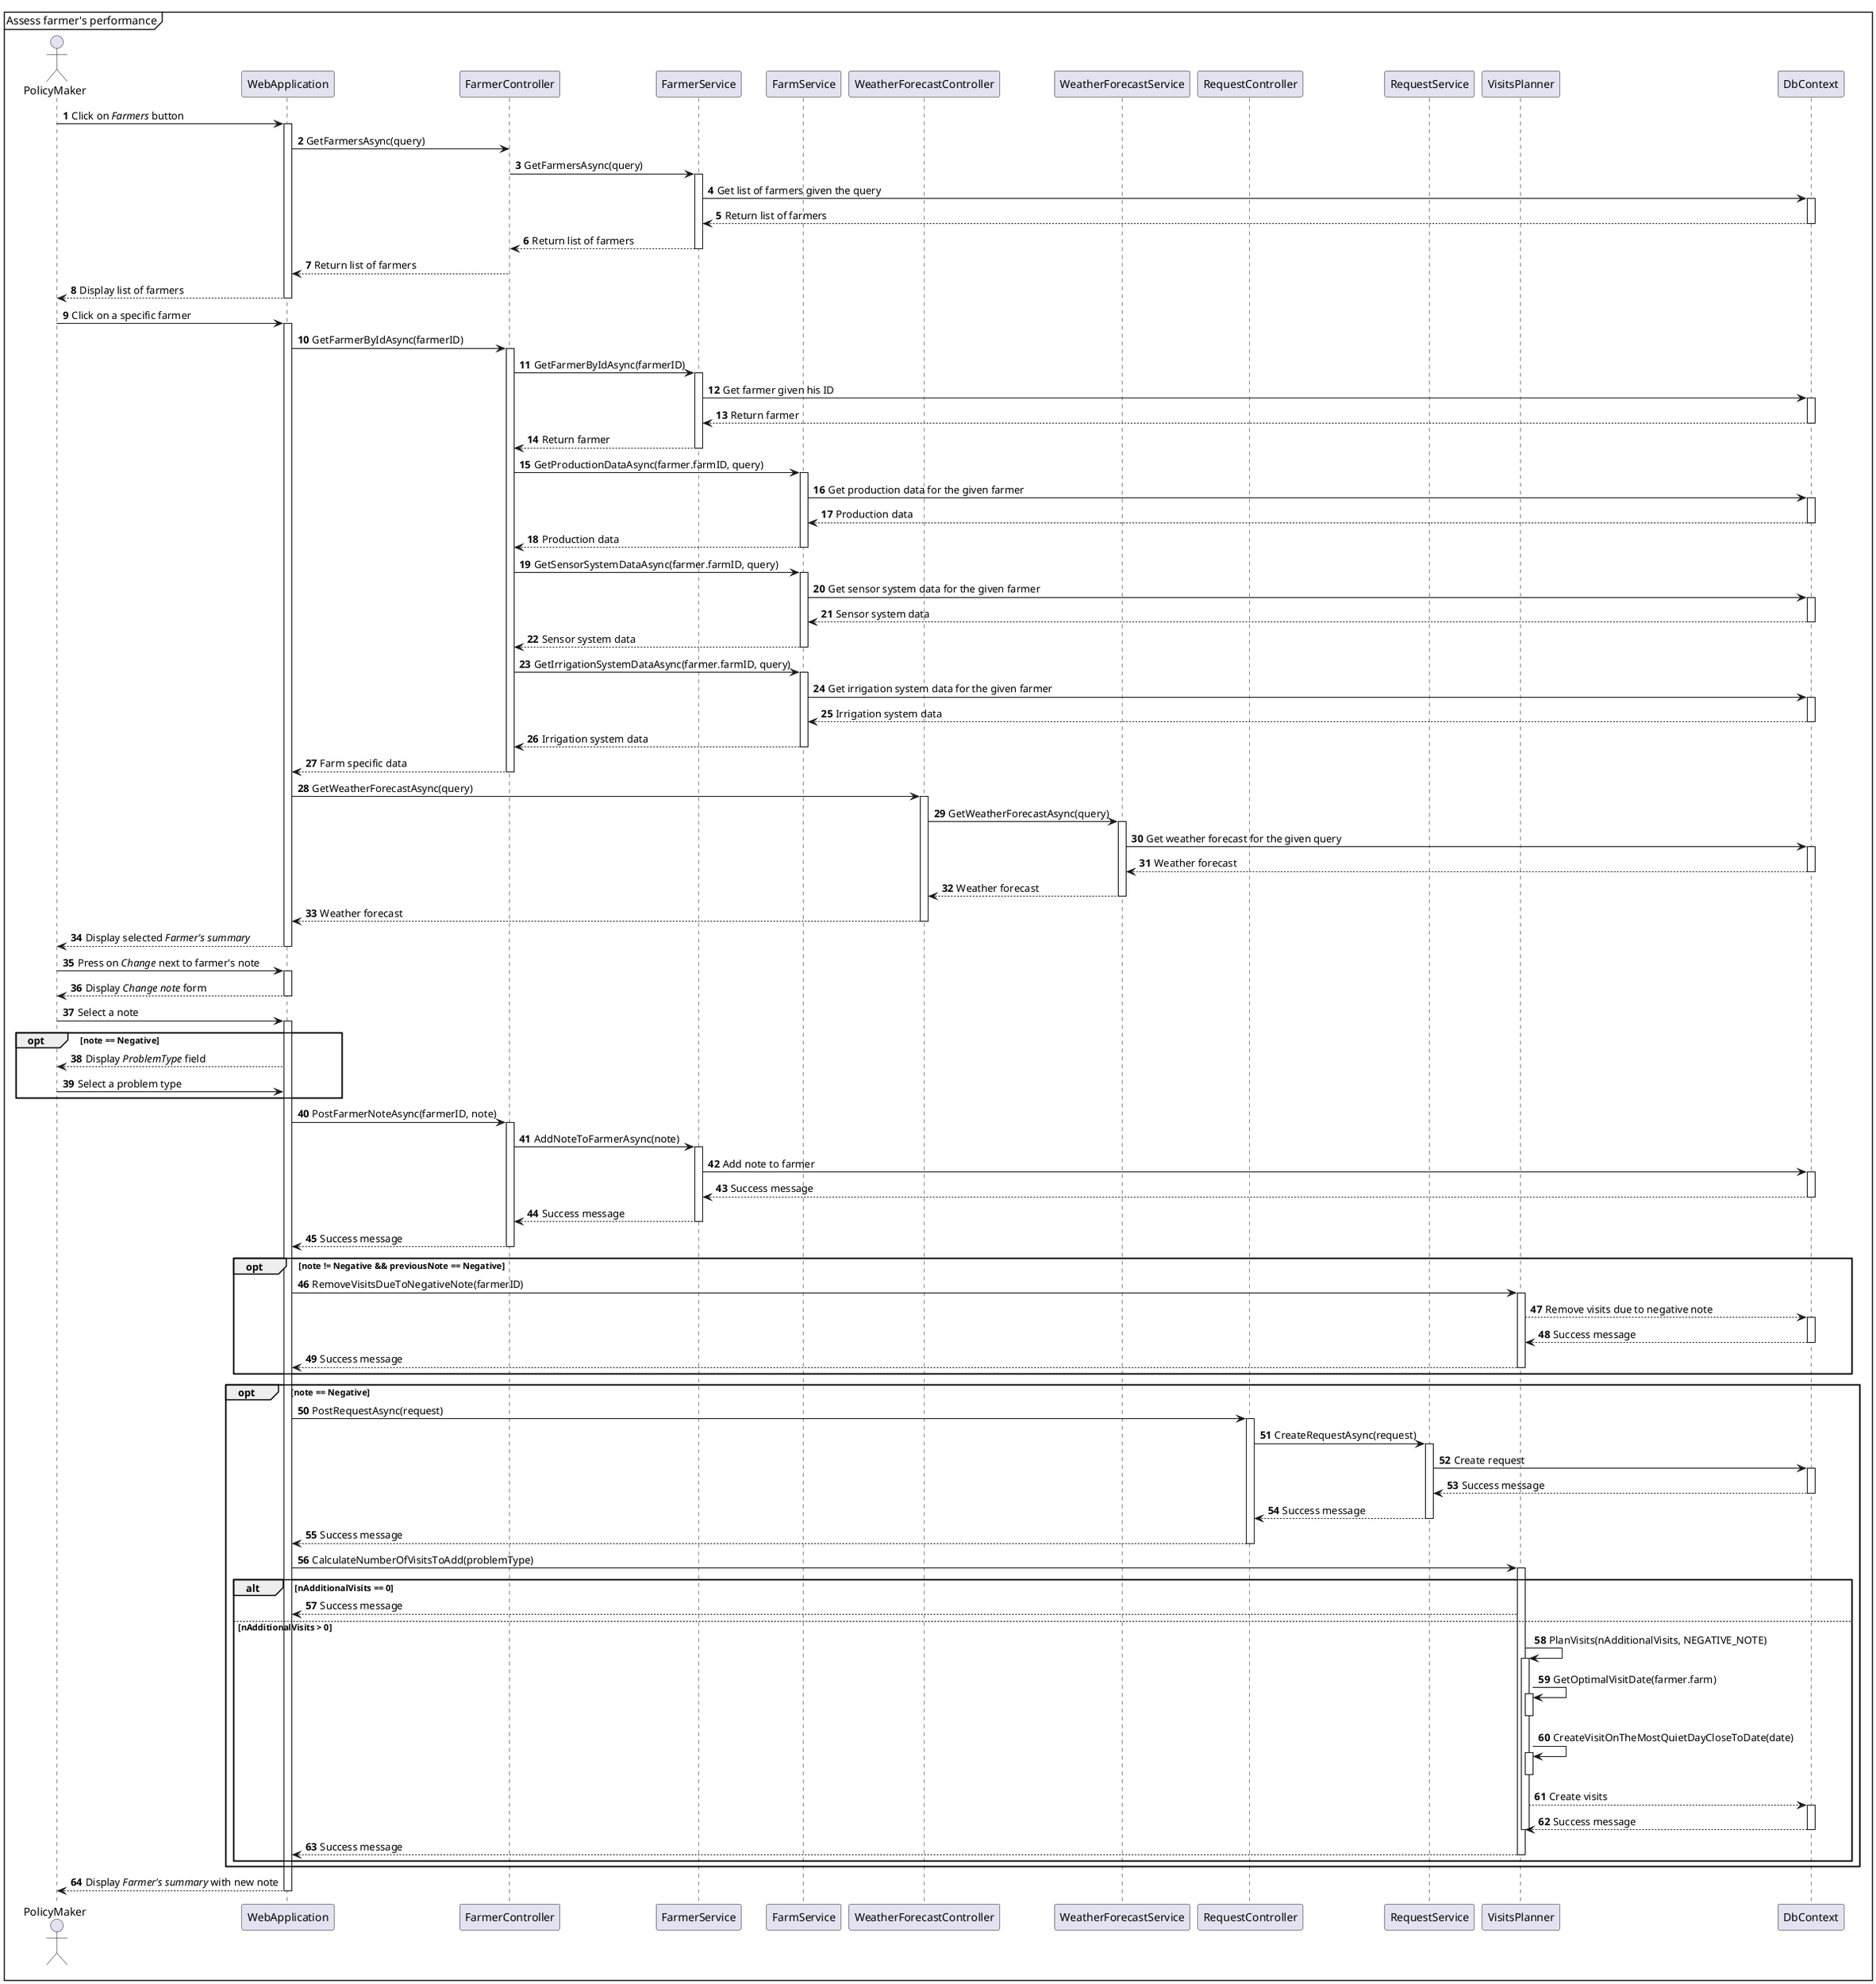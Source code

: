 @startuml Assess farmer's performance

mainframe Assess farmer's performance
autonumber

actor PolicyMaker
participant "WebApplication" as WebApp
participant "FarmerController" as FC
participant "FarmerService" as FS
participant FarmService
participant "WeatherForecastController" as WFC
participant "WeatherForecastService" as WFS
participant "RequestController" as RC
participant "RequestService" as RS
participant "VisitsPlanner" as VP
participant "DbContext" as DB

PolicyMaker -> WebApp++ : Click on //Farmers// button
WebApp -> FC : GetFarmersAsync(query)
FC -> FS++ : GetFarmersAsync(query)
FS -> DB++ : Get list of farmers given the query
DB --> FS-- : Return list of farmers
FS --> FC-- : Return list of farmers
FC --> WebApp-- : Return list of farmers
WebApp --> PolicyMaker-- : Display list of farmers

PolicyMaker -> WebApp++ : Click on a specific farmer
WebApp -> FC++ : GetFarmerByIdAsync(farmerID)
FC -> FS++ : GetFarmerByIdAsync(farmerID)
FS -> DB++ : Get farmer given his ID
DB --> FS-- : Return farmer
FS --> FC-- : Return farmer

FC -> FarmService++ : GetProductionDataAsync(farmer.farmID, query)
FarmService -> DB++ : Get production data for the given farmer
DB --> FarmService-- : Production data
FarmService --> FC-- : Production data

FC -> FarmService++ : GetSensorSystemDataAsync(farmer.farmID, query)
FarmService -> DB++ : Get sensor system data for the given farmer
DB --> FarmService-- : Sensor system data
FarmService --> FC-- : Sensor system data

FC -> FarmService++ : GetIrrigationSystemDataAsync(farmer.farmID, query)
FarmService -> DB++ : Get irrigation system data for the given farmer
DB --> FarmService-- : Irrigation system data
FarmService --> FC-- : Irrigation system data

FC --> WebApp-- : Farm specific data

WebApp -> WFC++ : GetWeatherForecastAsync(query)
WFC -> WFS++ : GetWeatherForecastAsync(query)
WFS -> DB++ : Get weather forecast for the given query
DB --> WFS-- : Weather forecast
WFS --> WFC-- : Weather forecast
WFC --> WebApp-- : Weather forecast

WebApp --> PolicyMaker-- : Display selected //Farmer's summary//

PolicyMaker -> WebApp++ : Press on //Change// next to farmer's note
WebApp --> PolicyMaker-- : Display //Change note// form
PolicyMaker -> WebApp++ : Select a note

opt note == Negative
    WebApp --> PolicyMaker : Display //ProblemType// field
    PolicyMaker -> WebApp : Select a problem type
end

WebApp -> FC++ : PostFarmerNoteAsync(farmerID, note)
FC -> FS++ : AddNoteToFarmerAsync(note)
FS -> DB++ : Add note to farmer
DB --> FS-- : Success message

FS --> FC-- : Success message
FC --> WebApp-- : Success message

opt note != Negative && previousNote == Negative
    WebApp -> VP++ : RemoveVisitsDueToNegativeNote(farmerID)
    VP --> DB++ : Remove visits due to negative note
    DB --> VP-- : Success message
    VP --> WebApp-- : Success message
end

opt note == Negative
    WebApp -> RC++ : PostRequestAsync(request)
    RC -> RS++ : CreateRequestAsync(request)
    RS -> DB++ : Create request
    DB --> RS-- : Success message
    RS --> RC-- : Success message
    RC --> WebApp-- : Success message

    
    WebApp -> VP++ : CalculateNumberOfVisitsToAdd(problemType)

    alt nAdditionalVisits == 0
        VP --> WebApp : Success message
    else nAdditionalVisits > 0
        VP -> VP++ : PlanVisits(nAdditionalVisits, NEGATIVE_NOTE)
        VP -> VP++ : GetOptimalVisitDate(farmer.farm)
        deactivate VP
        VP -> VP++ : CreateVisitOnTheMostQuietDayCloseToDate(date)
        deactivate VP
        
        VP --> DB++ : Create visits
        DB --> VP-- : Success message
        deactivate VP
        VP --> WebApp-- : Success message
    end
end

WebApp --> PolicyMaker-- : Display //Farmer's summary// with new note

@enduml
